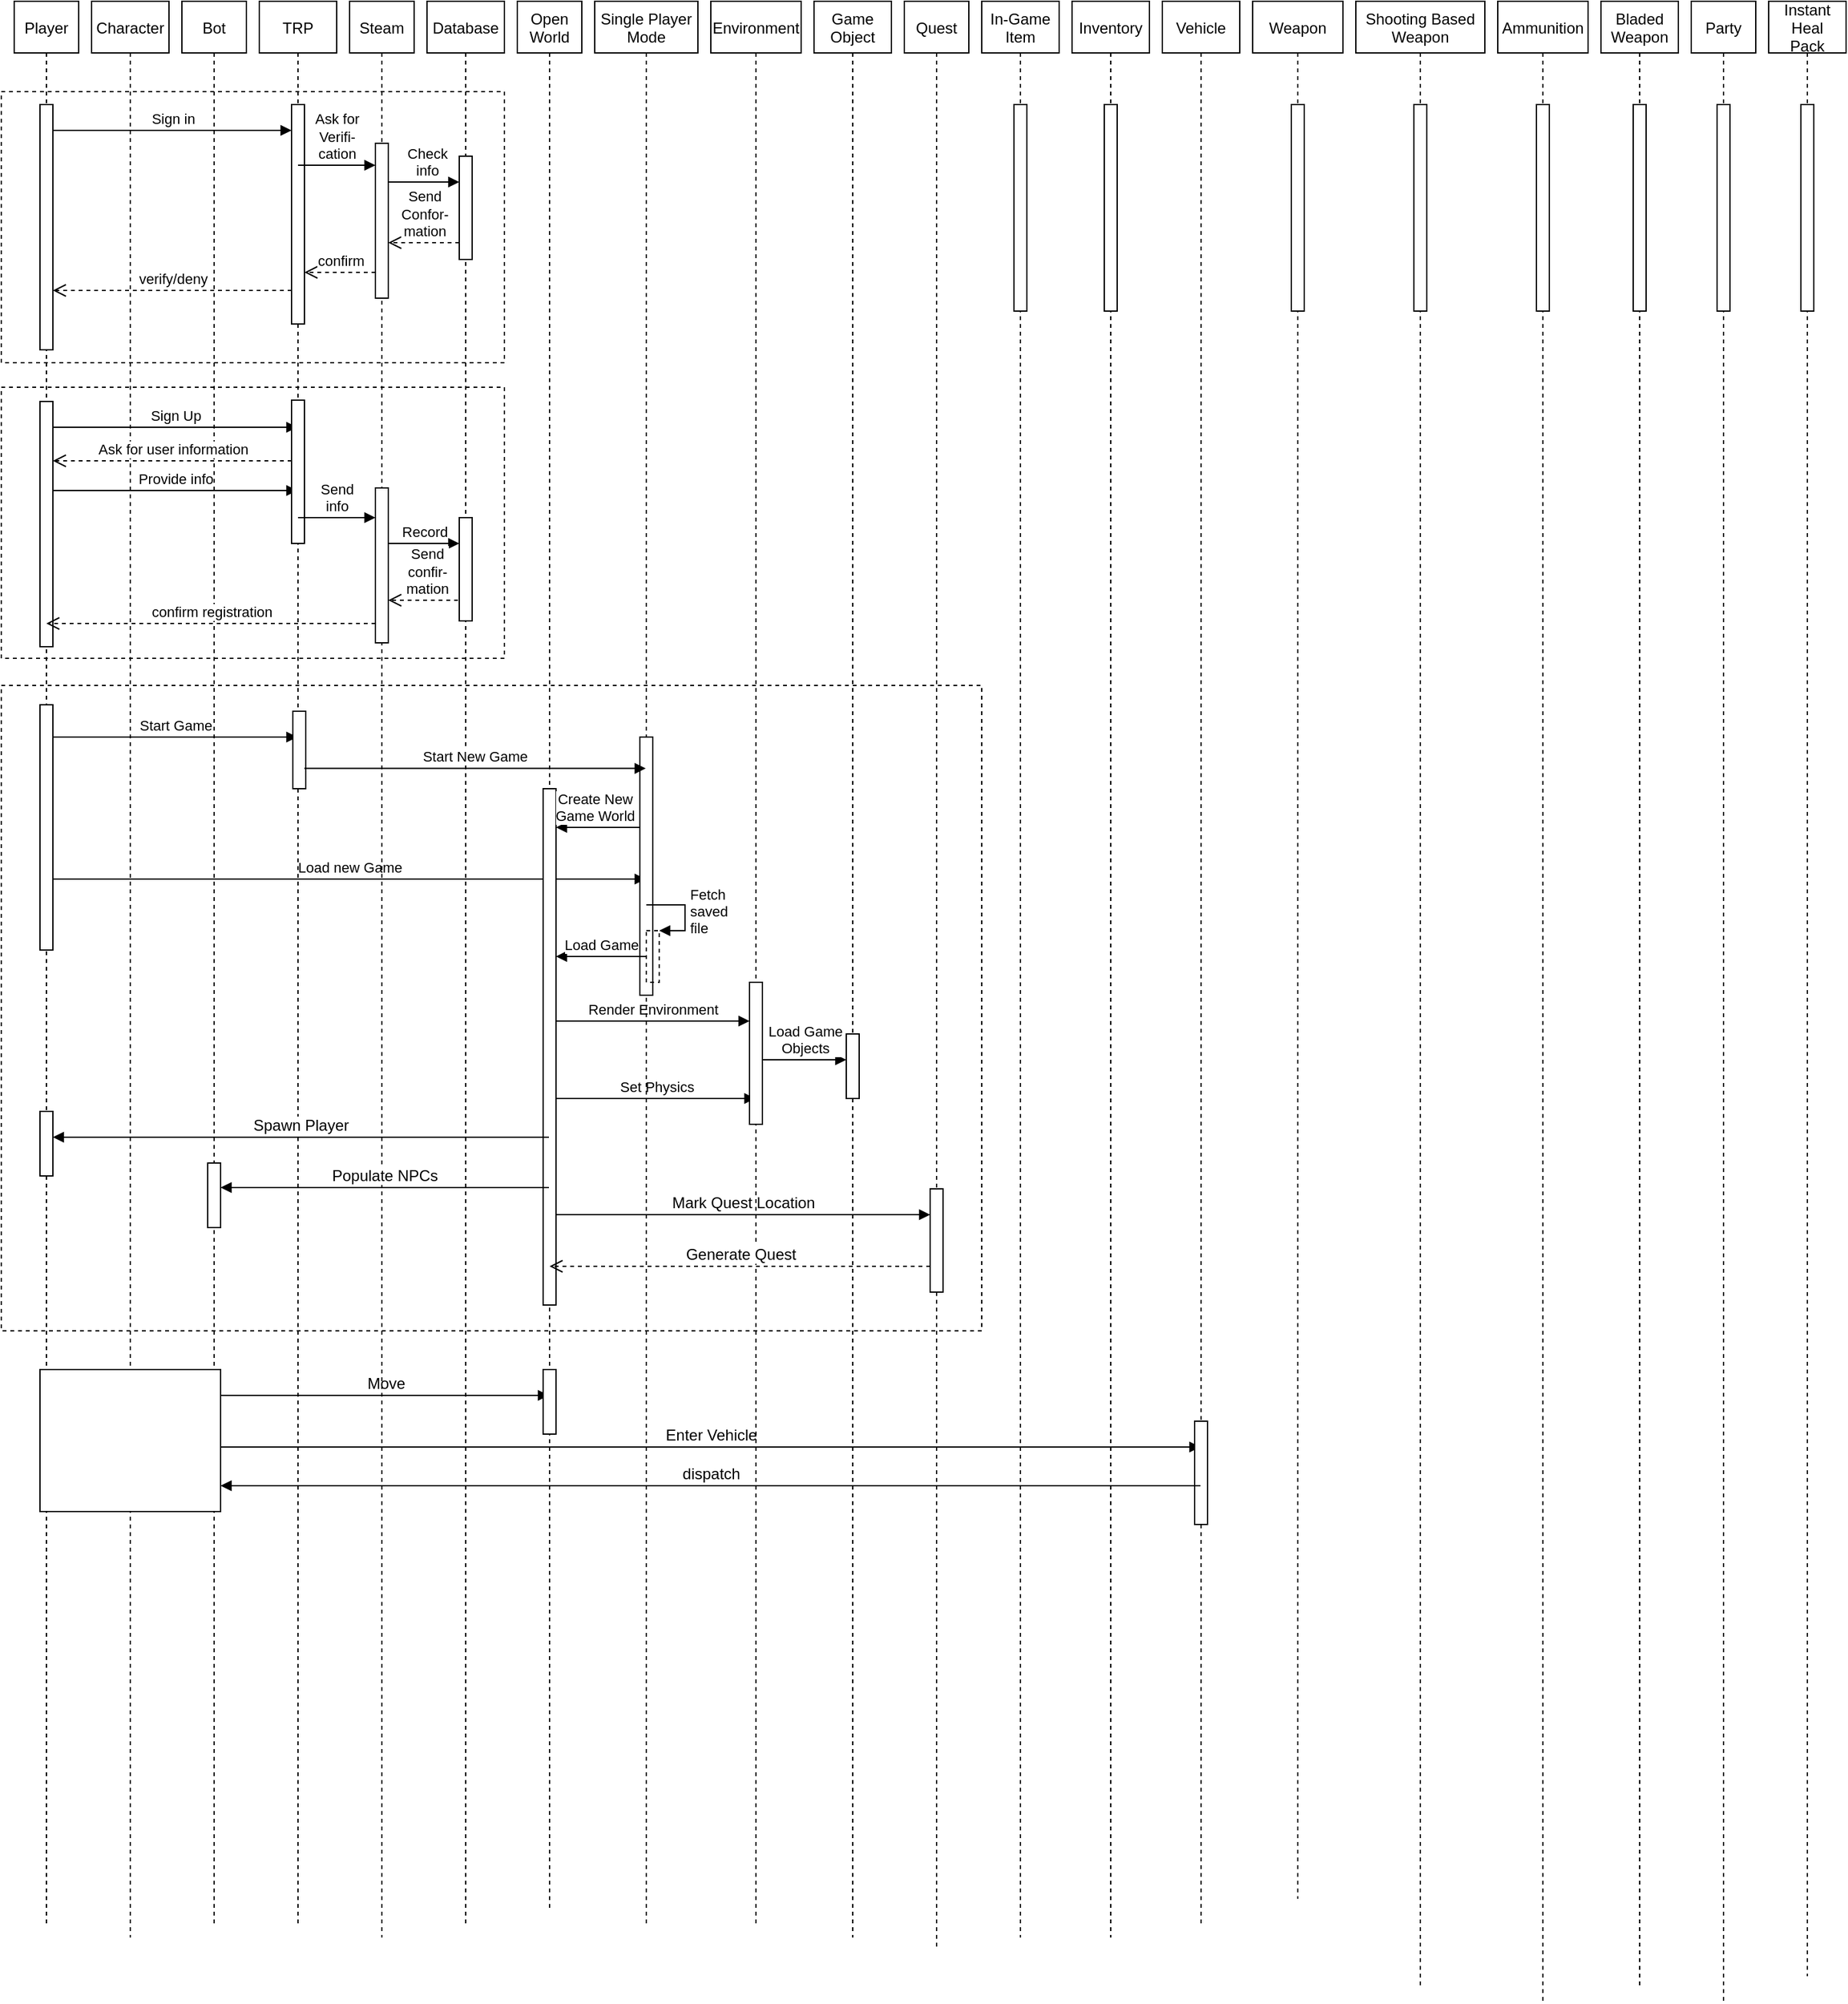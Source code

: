 <mxfile version="17.0.0" type="github">
  <diagram id="kgpKYQtTHZ0yAKxKKP6v" name="Page-1">
    <mxGraphModel dx="432" dy="472" grid="1" gridSize="10" guides="0" tooltips="1" connect="0" arrows="0" fold="1" page="1" pageScale="1" pageWidth="850" pageHeight="1100" math="0" shadow="0">
      <root>
        <mxCell id="0" />
        <mxCell id="1" parent="0" />
        <mxCell id="_rLH7s73-tPlKPjFJsqt-96" value="" style="rounded=0;whiteSpace=wrap;html=1;dashed=1;fontSize=12;fillColor=none;" vertex="1" parent="1">
          <mxGeometry x="110" y="610" width="760" height="500" as="geometry" />
        </mxCell>
        <mxCell id="_rLH7s73-tPlKPjFJsqt-76" value="" style="rounded=0;whiteSpace=wrap;html=1;fillColor=none;dashed=1;" vertex="1" parent="1">
          <mxGeometry x="110" y="379" width="390" height="210" as="geometry" />
        </mxCell>
        <mxCell id="_rLH7s73-tPlKPjFJsqt-64" value="" style="rounded=0;whiteSpace=wrap;html=1;fillColor=none;dashed=1;" vertex="1" parent="1">
          <mxGeometry x="110" y="150" width="390" height="210" as="geometry" />
        </mxCell>
        <mxCell id="3nuBFxr9cyL0pnOWT2aG-1" value="Player" style="shape=umlLifeline;perimeter=lifelinePerimeter;container=1;collapsible=0;recursiveResize=0;rounded=0;shadow=0;strokeWidth=1;" parent="1" vertex="1">
          <mxGeometry x="120" y="80" width="50" height="1490" as="geometry" />
        </mxCell>
        <mxCell id="3nuBFxr9cyL0pnOWT2aG-2" value="" style="points=[];perimeter=orthogonalPerimeter;rounded=0;shadow=0;strokeWidth=1;" parent="3nuBFxr9cyL0pnOWT2aG-1" vertex="1">
          <mxGeometry x="20" y="80" width="10" height="190" as="geometry" />
        </mxCell>
        <mxCell id="_rLH7s73-tPlKPjFJsqt-55" value="Sign in" style="html=1;verticalAlign=bottom;endArrow=block;rounded=0;" edge="1" parent="3nuBFxr9cyL0pnOWT2aG-1" target="_rLH7s73-tPlKPjFJsqt-50">
          <mxGeometry width="80" relative="1" as="geometry">
            <mxPoint x="30" y="100" as="sourcePoint" />
            <mxPoint x="110" y="100" as="targetPoint" />
          </mxGeometry>
        </mxCell>
        <mxCell id="_rLH7s73-tPlKPjFJsqt-65" value="" style="points=[];perimeter=orthogonalPerimeter;rounded=0;shadow=0;strokeWidth=1;" vertex="1" parent="3nuBFxr9cyL0pnOWT2aG-1">
          <mxGeometry x="20" y="310" width="10" height="190" as="geometry" />
        </mxCell>
        <mxCell id="_rLH7s73-tPlKPjFJsqt-67" value="Sign Up" style="html=1;verticalAlign=bottom;endArrow=block;rounded=0;" edge="1" parent="3nuBFxr9cyL0pnOWT2aG-1" target="_rLH7s73-tPlKPjFJsqt-3">
          <mxGeometry width="80" relative="1" as="geometry">
            <mxPoint x="30" y="330" as="sourcePoint" />
            <mxPoint x="220" y="330" as="targetPoint" />
          </mxGeometry>
        </mxCell>
        <mxCell id="_rLH7s73-tPlKPjFJsqt-69" value="Provide info" style="html=1;verticalAlign=bottom;endArrow=block;rounded=0;" edge="1" parent="3nuBFxr9cyL0pnOWT2aG-1">
          <mxGeometry width="80" relative="1" as="geometry">
            <mxPoint x="30" y="379" as="sourcePoint" />
            <mxPoint x="219.5" y="379" as="targetPoint" />
          </mxGeometry>
        </mxCell>
        <mxCell id="_rLH7s73-tPlKPjFJsqt-77" value="" style="points=[];perimeter=orthogonalPerimeter;rounded=0;shadow=0;strokeWidth=1;" vertex="1" parent="3nuBFxr9cyL0pnOWT2aG-1">
          <mxGeometry x="20" y="545" width="10" height="190" as="geometry" />
        </mxCell>
        <mxCell id="_rLH7s73-tPlKPjFJsqt-79" value="Start Game" style="html=1;verticalAlign=bottom;endArrow=block;rounded=0;" edge="1" parent="3nuBFxr9cyL0pnOWT2aG-1" target="_rLH7s73-tPlKPjFJsqt-3">
          <mxGeometry width="80" relative="1" as="geometry">
            <mxPoint x="30" y="570" as="sourcePoint" />
            <mxPoint x="110" y="570" as="targetPoint" />
          </mxGeometry>
        </mxCell>
        <mxCell id="_rLH7s73-tPlKPjFJsqt-82" value="Load new Game" style="html=1;verticalAlign=bottom;endArrow=block;rounded=0;" edge="1" parent="3nuBFxr9cyL0pnOWT2aG-1" target="_rLH7s73-tPlKPjFJsqt-11">
          <mxGeometry width="80" relative="1" as="geometry">
            <mxPoint x="30" y="680" as="sourcePoint" />
            <mxPoint x="110" y="680" as="targetPoint" />
          </mxGeometry>
        </mxCell>
        <mxCell id="3nuBFxr9cyL0pnOWT2aG-5" value="Character" style="shape=umlLifeline;perimeter=lifelinePerimeter;container=1;collapsible=0;recursiveResize=0;rounded=0;shadow=0;strokeWidth=1;" parent="1" vertex="1">
          <mxGeometry x="180" y="80" width="60" height="1500" as="geometry" />
        </mxCell>
        <mxCell id="_rLH7s73-tPlKPjFJsqt-1" value="Bot" style="shape=umlLifeline;perimeter=lifelinePerimeter;container=1;collapsible=0;recursiveResize=0;rounded=0;shadow=0;strokeWidth=1;" vertex="1" parent="1">
          <mxGeometry x="250" y="80" width="50" height="1490" as="geometry" />
        </mxCell>
        <mxCell id="_rLH7s73-tPlKPjFJsqt-91" value="" style="points=[];perimeter=orthogonalPerimeter;rounded=0;shadow=0;strokeWidth=1;" vertex="1" parent="_rLH7s73-tPlKPjFJsqt-1">
          <mxGeometry x="20" y="900" width="10" height="50" as="geometry" />
        </mxCell>
        <mxCell id="_rLH7s73-tPlKPjFJsqt-99" value="Move" style="html=1;verticalAlign=bottom;endArrow=block;rounded=0;labelBackgroundColor=#FFFFFF;fontSize=12;" edge="1" parent="_rLH7s73-tPlKPjFJsqt-1" target="_rLH7s73-tPlKPjFJsqt-9">
          <mxGeometry width="80" relative="1" as="geometry">
            <mxPoint x="30" y="1080" as="sourcePoint" />
            <mxPoint x="110" y="1080" as="targetPoint" />
          </mxGeometry>
        </mxCell>
        <mxCell id="_rLH7s73-tPlKPjFJsqt-100" value="Enter Vehicle" style="html=1;verticalAlign=bottom;endArrow=block;rounded=0;labelBackgroundColor=#FFFFFF;fontSize=12;" edge="1" parent="_rLH7s73-tPlKPjFJsqt-1" target="_rLH7s73-tPlKPjFJsqt-25">
          <mxGeometry width="80" relative="1" as="geometry">
            <mxPoint x="30" y="1120" as="sourcePoint" />
            <mxPoint x="110" y="1120" as="targetPoint" />
          </mxGeometry>
        </mxCell>
        <mxCell id="_rLH7s73-tPlKPjFJsqt-3" value="TRP" style="shape=umlLifeline;perimeter=lifelinePerimeter;container=1;collapsible=0;recursiveResize=0;rounded=0;shadow=0;strokeWidth=1;" vertex="1" parent="1">
          <mxGeometry x="310" y="80" width="60" height="1490" as="geometry" />
        </mxCell>
        <mxCell id="_rLH7s73-tPlKPjFJsqt-50" value="" style="points=[];perimeter=orthogonalPerimeter;rounded=0;shadow=0;strokeWidth=1;" vertex="1" parent="_rLH7s73-tPlKPjFJsqt-3">
          <mxGeometry x="25" y="80" width="10" height="170" as="geometry" />
        </mxCell>
        <mxCell id="_rLH7s73-tPlKPjFJsqt-56" value="&lt;div&gt;Ask for &lt;br&gt;&lt;/div&gt;&lt;div&gt;Verifi-&lt;/div&gt;&lt;div&gt;cation&lt;br&gt;&lt;/div&gt;" style="html=1;verticalAlign=bottom;endArrow=block;rounded=0;" edge="1" parent="_rLH7s73-tPlKPjFJsqt-3" target="_rLH7s73-tPlKPjFJsqt-51">
          <mxGeometry width="80" relative="1" as="geometry">
            <mxPoint x="30" y="127" as="sourcePoint" />
            <mxPoint x="94.5" y="127" as="targetPoint" />
          </mxGeometry>
        </mxCell>
        <mxCell id="_rLH7s73-tPlKPjFJsqt-61" value="confirm" style="html=1;verticalAlign=bottom;endArrow=open;dashed=1;endSize=8;rounded=0;" edge="1" parent="_rLH7s73-tPlKPjFJsqt-3" target="_rLH7s73-tPlKPjFJsqt-50">
          <mxGeometry relative="1" as="geometry">
            <mxPoint x="90" y="210" as="sourcePoint" />
            <mxPoint x="40" y="210" as="targetPoint" />
          </mxGeometry>
        </mxCell>
        <mxCell id="_rLH7s73-tPlKPjFJsqt-66" value="" style="points=[];perimeter=orthogonalPerimeter;rounded=0;shadow=0;strokeWidth=1;" vertex="1" parent="_rLH7s73-tPlKPjFJsqt-3">
          <mxGeometry x="25" y="309" width="10" height="111" as="geometry" />
        </mxCell>
        <mxCell id="_rLH7s73-tPlKPjFJsqt-71" value="&lt;div&gt;Send&lt;/div&gt;&lt;div&gt;info&lt;/div&gt;" style="html=1;verticalAlign=bottom;endArrow=block;rounded=0;" edge="1" parent="_rLH7s73-tPlKPjFJsqt-3" target="_rLH7s73-tPlKPjFJsqt-70">
          <mxGeometry width="80" relative="1" as="geometry">
            <mxPoint x="30" y="400" as="sourcePoint" />
            <mxPoint x="110" y="400" as="targetPoint" />
          </mxGeometry>
        </mxCell>
        <mxCell id="_rLH7s73-tPlKPjFJsqt-75" value="confirm registration" style="html=1;verticalAlign=bottom;endArrow=open;dashed=1;endSize=8;rounded=0;" edge="1" parent="_rLH7s73-tPlKPjFJsqt-3">
          <mxGeometry relative="1" as="geometry">
            <mxPoint x="90" y="482" as="sourcePoint" />
            <mxPoint x="-165.071" y="482" as="targetPoint" />
          </mxGeometry>
        </mxCell>
        <mxCell id="_rLH7s73-tPlKPjFJsqt-78" value="" style="points=[];perimeter=orthogonalPerimeter;rounded=0;shadow=0;strokeWidth=1;" vertex="1" parent="_rLH7s73-tPlKPjFJsqt-3">
          <mxGeometry x="26" y="550" width="10" height="60" as="geometry" />
        </mxCell>
        <mxCell id="_rLH7s73-tPlKPjFJsqt-5" value="Steam" style="shape=umlLifeline;perimeter=lifelinePerimeter;container=1;collapsible=0;recursiveResize=0;rounded=0;shadow=0;strokeWidth=1;" vertex="1" parent="1">
          <mxGeometry x="380" y="80" width="50" height="1500" as="geometry" />
        </mxCell>
        <mxCell id="_rLH7s73-tPlKPjFJsqt-51" value="" style="points=[];perimeter=orthogonalPerimeter;rounded=0;shadow=0;strokeWidth=1;" vertex="1" parent="_rLH7s73-tPlKPjFJsqt-5">
          <mxGeometry x="20" y="110" width="10" height="120" as="geometry" />
        </mxCell>
        <mxCell id="_rLH7s73-tPlKPjFJsqt-58" value="&lt;div&gt;Check &lt;br&gt;&lt;/div&gt;&lt;div&gt;info&lt;/div&gt;" style="html=1;verticalAlign=bottom;endArrow=block;rounded=0;" edge="1" parent="_rLH7s73-tPlKPjFJsqt-5">
          <mxGeometry x="0.091" width="80" relative="1" as="geometry">
            <mxPoint x="30" y="140" as="sourcePoint" />
            <mxPoint x="85" y="140" as="targetPoint" />
            <mxPoint as="offset" />
          </mxGeometry>
        </mxCell>
        <mxCell id="_rLH7s73-tPlKPjFJsqt-60" value="&lt;div&gt;Send&lt;/div&gt;&lt;div&gt;Confor-&lt;/div&gt;&lt;div&gt;mation&lt;/div&gt;" style="html=1;verticalAlign=bottom;endArrow=open;dashed=1;endSize=8;rounded=0;" edge="1" parent="_rLH7s73-tPlKPjFJsqt-5">
          <mxGeometry relative="1" as="geometry">
            <mxPoint x="85" y="187" as="sourcePoint" />
            <mxPoint x="30" y="187" as="targetPoint" />
          </mxGeometry>
        </mxCell>
        <mxCell id="_rLH7s73-tPlKPjFJsqt-70" value="" style="points=[];perimeter=orthogonalPerimeter;rounded=0;shadow=0;strokeWidth=1;" vertex="1" parent="_rLH7s73-tPlKPjFJsqt-5">
          <mxGeometry x="20" y="377" width="10" height="120" as="geometry" />
        </mxCell>
        <mxCell id="_rLH7s73-tPlKPjFJsqt-73" value="Record" style="html=1;verticalAlign=bottom;endArrow=block;rounded=0;" edge="1" parent="_rLH7s73-tPlKPjFJsqt-5" target="_rLH7s73-tPlKPjFJsqt-72">
          <mxGeometry width="80" relative="1" as="geometry">
            <mxPoint x="30" y="420" as="sourcePoint" />
            <mxPoint x="110" y="420" as="targetPoint" />
          </mxGeometry>
        </mxCell>
        <mxCell id="_rLH7s73-tPlKPjFJsqt-74" value="&lt;div&gt;Send &lt;br&gt;&lt;/div&gt;&lt;div&gt;confir-&lt;/div&gt;&lt;div&gt;mation&lt;/div&gt;" style="html=1;verticalAlign=bottom;endArrow=open;dashed=1;endSize=8;rounded=0;" edge="1" parent="_rLH7s73-tPlKPjFJsqt-5">
          <mxGeometry relative="1" as="geometry">
            <mxPoint x="90" y="464" as="sourcePoint" />
            <mxPoint x="30" y="464" as="targetPoint" />
          </mxGeometry>
        </mxCell>
        <mxCell id="_rLH7s73-tPlKPjFJsqt-7" value="Database" style="shape=umlLifeline;perimeter=lifelinePerimeter;container=1;collapsible=0;recursiveResize=0;rounded=0;shadow=0;strokeWidth=1;" vertex="1" parent="1">
          <mxGeometry x="440" y="80" width="60" height="1490" as="geometry" />
        </mxCell>
        <mxCell id="_rLH7s73-tPlKPjFJsqt-52" value="" style="points=[];perimeter=orthogonalPerimeter;rounded=0;shadow=0;strokeWidth=1;" vertex="1" parent="_rLH7s73-tPlKPjFJsqt-7">
          <mxGeometry x="25" y="120" width="10" height="80" as="geometry" />
        </mxCell>
        <mxCell id="_rLH7s73-tPlKPjFJsqt-72" value="" style="points=[];perimeter=orthogonalPerimeter;rounded=0;shadow=0;strokeWidth=1;" vertex="1" parent="_rLH7s73-tPlKPjFJsqt-7">
          <mxGeometry x="25" y="400" width="10" height="80" as="geometry" />
        </mxCell>
        <mxCell id="_rLH7s73-tPlKPjFJsqt-9" value="Open&#xa;World" style="shape=umlLifeline;perimeter=lifelinePerimeter;container=1;collapsible=0;recursiveResize=0;rounded=0;shadow=0;strokeWidth=1;" vertex="1" parent="1">
          <mxGeometry x="510" y="80" width="50" height="1480" as="geometry" />
        </mxCell>
        <mxCell id="_rLH7s73-tPlKPjFJsqt-10" value="" style="points=[];perimeter=orthogonalPerimeter;rounded=0;shadow=0;strokeWidth=1;" vertex="1" parent="_rLH7s73-tPlKPjFJsqt-9">
          <mxGeometry x="20" y="610" width="10" height="400" as="geometry" />
        </mxCell>
        <mxCell id="_rLH7s73-tPlKPjFJsqt-86" value="&lt;span style=&quot;background-color: rgb(255 , 255 , 255)&quot;&gt;Render Environment&lt;/span&gt;" style="html=1;verticalAlign=bottom;endArrow=block;rounded=0;" edge="1" parent="_rLH7s73-tPlKPjFJsqt-9" target="_rLH7s73-tPlKPjFJsqt-14">
          <mxGeometry width="80" relative="1" as="geometry">
            <mxPoint x="30" y="790" as="sourcePoint" />
            <mxPoint x="170" y="790" as="targetPoint" />
          </mxGeometry>
        </mxCell>
        <mxCell id="_rLH7s73-tPlKPjFJsqt-88" value="Set Physics" style="html=1;verticalAlign=bottom;endArrow=block;rounded=0;labelBackgroundColor=#FFFFFF;" edge="1" parent="_rLH7s73-tPlKPjFJsqt-9" target="_rLH7s73-tPlKPjFJsqt-13">
          <mxGeometry width="80" relative="1" as="geometry">
            <mxPoint x="30" y="850" as="sourcePoint" />
            <mxPoint x="110" y="850" as="targetPoint" />
          </mxGeometry>
        </mxCell>
        <mxCell id="_rLH7s73-tPlKPjFJsqt-93" value="Mark Quest Location" style="html=1;verticalAlign=bottom;endArrow=block;rounded=0;labelBackgroundColor=#FFFFFF;fontSize=12;" edge="1" parent="_rLH7s73-tPlKPjFJsqt-9" target="_rLH7s73-tPlKPjFJsqt-18">
          <mxGeometry width="80" relative="1" as="geometry">
            <mxPoint x="30" y="940" as="sourcePoint" />
            <mxPoint x="110" y="940" as="targetPoint" />
          </mxGeometry>
        </mxCell>
        <mxCell id="_rLH7s73-tPlKPjFJsqt-98" value="" style="points=[];perimeter=orthogonalPerimeter;rounded=0;shadow=0;strokeWidth=1;" vertex="1" parent="_rLH7s73-tPlKPjFJsqt-9">
          <mxGeometry x="20" y="1060" width="10" height="50" as="geometry" />
        </mxCell>
        <mxCell id="_rLH7s73-tPlKPjFJsqt-11" value="Single Player&#xa;Mode" style="shape=umlLifeline;perimeter=lifelinePerimeter;container=1;collapsible=0;recursiveResize=0;rounded=0;shadow=0;strokeWidth=1;" vertex="1" parent="1">
          <mxGeometry x="570" y="80" width="80" height="1490" as="geometry" />
        </mxCell>
        <mxCell id="_rLH7s73-tPlKPjFJsqt-12" value="" style="points=[];perimeter=orthogonalPerimeter;rounded=0;shadow=0;strokeWidth=1;" vertex="1" parent="_rLH7s73-tPlKPjFJsqt-11">
          <mxGeometry x="35" y="570" width="10" height="200" as="geometry" />
        </mxCell>
        <mxCell id="_rLH7s73-tPlKPjFJsqt-81" value="&lt;div&gt;Create New&lt;/div&gt;&lt;div&gt;Game World&lt;br&gt;&lt;/div&gt;" style="html=1;verticalAlign=bottom;endArrow=block;rounded=0;" edge="1" parent="_rLH7s73-tPlKPjFJsqt-11" source="_rLH7s73-tPlKPjFJsqt-12">
          <mxGeometry x="0.077" width="80" relative="1" as="geometry">
            <mxPoint x="50" y="640" as="sourcePoint" />
            <mxPoint x="-30" y="640" as="targetPoint" />
            <mxPoint as="offset" />
          </mxGeometry>
        </mxCell>
        <mxCell id="_rLH7s73-tPlKPjFJsqt-83" value="" style="html=1;points=[];perimeter=orthogonalPerimeter;dashed=1;fillColor=none;" vertex="1" parent="_rLH7s73-tPlKPjFJsqt-11">
          <mxGeometry x="40" y="720" width="10" height="40" as="geometry" />
        </mxCell>
        <mxCell id="_rLH7s73-tPlKPjFJsqt-84" value="&lt;div&gt;Fetch &lt;br&gt;&lt;/div&gt;&lt;div&gt;saved &lt;br&gt;&lt;/div&gt;&lt;div&gt;file&lt;/div&gt;" style="edgeStyle=orthogonalEdgeStyle;html=1;align=left;spacingLeft=2;endArrow=block;rounded=0;entryX=1;entryY=0;" edge="1" target="_rLH7s73-tPlKPjFJsqt-83" parent="_rLH7s73-tPlKPjFJsqt-11">
          <mxGeometry relative="1" as="geometry">
            <mxPoint x="40" y="700" as="sourcePoint" />
            <Array as="points">
              <mxPoint x="70" y="700" />
            </Array>
          </mxGeometry>
        </mxCell>
        <mxCell id="_rLH7s73-tPlKPjFJsqt-85" value="Load Game" style="html=1;verticalAlign=bottom;endArrow=block;rounded=0;entryX=0;entryY=0.499;entryDx=0;entryDy=0;entryPerimeter=0;exitX=0;exitY=0.499;exitDx=0;exitDy=0;exitPerimeter=0;" edge="1" parent="_rLH7s73-tPlKPjFJsqt-11" source="_rLH7s73-tPlKPjFJsqt-83">
          <mxGeometry width="80" relative="1" as="geometry">
            <mxPoint x="30" y="740" as="sourcePoint" />
            <mxPoint x="-30" y="740" as="targetPoint" />
          </mxGeometry>
        </mxCell>
        <mxCell id="_rLH7s73-tPlKPjFJsqt-13" value="Environment" style="shape=umlLifeline;perimeter=lifelinePerimeter;container=1;collapsible=0;recursiveResize=0;rounded=0;shadow=0;strokeWidth=1;" vertex="1" parent="1">
          <mxGeometry x="660" y="80" width="70" height="1490" as="geometry" />
        </mxCell>
        <mxCell id="_rLH7s73-tPlKPjFJsqt-14" value="" style="points=[];perimeter=orthogonalPerimeter;rounded=0;shadow=0;strokeWidth=1;" vertex="1" parent="_rLH7s73-tPlKPjFJsqt-13">
          <mxGeometry x="30" y="760" width="10" height="110" as="geometry" />
        </mxCell>
        <mxCell id="_rLH7s73-tPlKPjFJsqt-87" value="&lt;div&gt;Load Game&lt;/div&gt;&lt;div&gt;Objects&lt;br&gt;&lt;/div&gt;" style="html=1;verticalAlign=bottom;endArrow=block;rounded=0;labelBackgroundColor=#FFFFFF;" edge="1" parent="_rLH7s73-tPlKPjFJsqt-13" target="_rLH7s73-tPlKPjFJsqt-16">
          <mxGeometry width="80" relative="1" as="geometry">
            <mxPoint x="40" y="820" as="sourcePoint" />
            <mxPoint x="120" y="820" as="targetPoint" />
          </mxGeometry>
        </mxCell>
        <mxCell id="_rLH7s73-tPlKPjFJsqt-15" value="Game&#xa;Object" style="shape=umlLifeline;perimeter=lifelinePerimeter;container=1;collapsible=0;recursiveResize=0;rounded=0;shadow=0;strokeWidth=1;" vertex="1" parent="1">
          <mxGeometry x="740" y="80" width="60" height="1500" as="geometry" />
        </mxCell>
        <mxCell id="_rLH7s73-tPlKPjFJsqt-16" value="" style="points=[];perimeter=orthogonalPerimeter;rounded=0;shadow=0;strokeWidth=1;" vertex="1" parent="_rLH7s73-tPlKPjFJsqt-15">
          <mxGeometry x="25" y="800" width="10" height="50" as="geometry" />
        </mxCell>
        <mxCell id="_rLH7s73-tPlKPjFJsqt-17" value="Quest" style="shape=umlLifeline;perimeter=lifelinePerimeter;container=1;collapsible=0;recursiveResize=0;rounded=0;shadow=0;strokeWidth=1;" vertex="1" parent="1">
          <mxGeometry x="810" y="80" width="50" height="1510" as="geometry" />
        </mxCell>
        <mxCell id="_rLH7s73-tPlKPjFJsqt-19" value="In-Game&#xa;Item" style="shape=umlLifeline;perimeter=lifelinePerimeter;container=1;collapsible=0;recursiveResize=0;rounded=0;shadow=0;strokeWidth=1;" vertex="1" parent="1">
          <mxGeometry x="870" y="80" width="60" height="1500" as="geometry" />
        </mxCell>
        <mxCell id="_rLH7s73-tPlKPjFJsqt-20" value="" style="points=[];perimeter=orthogonalPerimeter;rounded=0;shadow=0;strokeWidth=1;" vertex="1" parent="_rLH7s73-tPlKPjFJsqt-19">
          <mxGeometry x="25" y="80" width="10" height="160" as="geometry" />
        </mxCell>
        <mxCell id="_rLH7s73-tPlKPjFJsqt-21" value="Weapon" style="shape=umlLifeline;perimeter=lifelinePerimeter;container=1;collapsible=0;recursiveResize=0;rounded=0;shadow=0;strokeWidth=1;" vertex="1" parent="1">
          <mxGeometry x="1080" y="80" width="70" height="1470" as="geometry" />
        </mxCell>
        <mxCell id="_rLH7s73-tPlKPjFJsqt-22" value="" style="points=[];perimeter=orthogonalPerimeter;rounded=0;shadow=0;strokeWidth=1;" vertex="1" parent="_rLH7s73-tPlKPjFJsqt-21">
          <mxGeometry x="30" y="80" width="10" height="160" as="geometry" />
        </mxCell>
        <mxCell id="_rLH7s73-tPlKPjFJsqt-23" value="Inventory" style="shape=umlLifeline;perimeter=lifelinePerimeter;container=1;collapsible=0;recursiveResize=0;rounded=0;shadow=0;strokeWidth=1;" vertex="1" parent="1">
          <mxGeometry x="940" y="80" width="60" height="1500" as="geometry" />
        </mxCell>
        <mxCell id="_rLH7s73-tPlKPjFJsqt-24" value="" style="points=[];perimeter=orthogonalPerimeter;rounded=0;shadow=0;strokeWidth=1;" vertex="1" parent="_rLH7s73-tPlKPjFJsqt-23">
          <mxGeometry x="25" y="80" width="10" height="160" as="geometry" />
        </mxCell>
        <mxCell id="_rLH7s73-tPlKPjFJsqt-25" value="Vehicle" style="shape=umlLifeline;perimeter=lifelinePerimeter;container=1;collapsible=0;recursiveResize=0;rounded=0;shadow=0;strokeWidth=1;" vertex="1" parent="1">
          <mxGeometry x="1010" y="80" width="60" height="1490" as="geometry" />
        </mxCell>
        <mxCell id="_rLH7s73-tPlKPjFJsqt-26" value="" style="points=[];perimeter=orthogonalPerimeter;rounded=0;shadow=0;strokeWidth=1;" vertex="1" parent="_rLH7s73-tPlKPjFJsqt-25">
          <mxGeometry x="25" y="1100" width="10" height="80" as="geometry" />
        </mxCell>
        <mxCell id="_rLH7s73-tPlKPjFJsqt-27" value="Shooting Based&#xa;Weapon" style="shape=umlLifeline;perimeter=lifelinePerimeter;container=1;collapsible=0;recursiveResize=0;rounded=0;shadow=0;strokeWidth=1;" vertex="1" parent="1">
          <mxGeometry x="1160" y="80" width="100" height="1540" as="geometry" />
        </mxCell>
        <mxCell id="_rLH7s73-tPlKPjFJsqt-28" value="" style="points=[];perimeter=orthogonalPerimeter;rounded=0;shadow=0;strokeWidth=1;" vertex="1" parent="_rLH7s73-tPlKPjFJsqt-27">
          <mxGeometry x="45" y="80" width="10" height="160" as="geometry" />
        </mxCell>
        <mxCell id="_rLH7s73-tPlKPjFJsqt-29" value="Ammunition" style="shape=umlLifeline;perimeter=lifelinePerimeter;container=1;collapsible=0;recursiveResize=0;rounded=0;shadow=0;strokeWidth=1;" vertex="1" parent="1">
          <mxGeometry x="1270" y="80" width="70" height="1550" as="geometry" />
        </mxCell>
        <mxCell id="_rLH7s73-tPlKPjFJsqt-30" value="" style="points=[];perimeter=orthogonalPerimeter;rounded=0;shadow=0;strokeWidth=1;" vertex="1" parent="_rLH7s73-tPlKPjFJsqt-29">
          <mxGeometry x="30" y="80" width="10" height="160" as="geometry" />
        </mxCell>
        <mxCell id="_rLH7s73-tPlKPjFJsqt-31" value="Bladed&#xa;Weapon" style="shape=umlLifeline;perimeter=lifelinePerimeter;container=1;collapsible=0;recursiveResize=0;rounded=0;shadow=0;strokeWidth=1;" vertex="1" parent="1">
          <mxGeometry x="1350" y="80" width="60" height="1540" as="geometry" />
        </mxCell>
        <mxCell id="_rLH7s73-tPlKPjFJsqt-32" value="" style="points=[];perimeter=orthogonalPerimeter;rounded=0;shadow=0;strokeWidth=1;" vertex="1" parent="_rLH7s73-tPlKPjFJsqt-31">
          <mxGeometry x="25" y="80" width="10" height="160" as="geometry" />
        </mxCell>
        <mxCell id="_rLH7s73-tPlKPjFJsqt-33" value="&#xa;Instant&#xa;Heal&#xa;Pack&#xa;" style="shape=umlLifeline;perimeter=lifelinePerimeter;container=1;collapsible=0;recursiveResize=0;rounded=0;shadow=0;strokeWidth=1;" vertex="1" parent="1">
          <mxGeometry x="1480" y="80" width="60" height="1530" as="geometry" />
        </mxCell>
        <mxCell id="_rLH7s73-tPlKPjFJsqt-34" value="" style="points=[];perimeter=orthogonalPerimeter;rounded=0;shadow=0;strokeWidth=1;" vertex="1" parent="_rLH7s73-tPlKPjFJsqt-33">
          <mxGeometry x="25" y="80" width="10" height="160" as="geometry" />
        </mxCell>
        <mxCell id="_rLH7s73-tPlKPjFJsqt-35" value="Party" style="shape=umlLifeline;perimeter=lifelinePerimeter;container=1;collapsible=0;recursiveResize=0;rounded=0;shadow=0;strokeWidth=1;" vertex="1" parent="1">
          <mxGeometry x="1420" y="80" width="50" height="1550" as="geometry" />
        </mxCell>
        <mxCell id="_rLH7s73-tPlKPjFJsqt-36" value="" style="points=[];perimeter=orthogonalPerimeter;rounded=0;shadow=0;strokeWidth=1;" vertex="1" parent="_rLH7s73-tPlKPjFJsqt-35">
          <mxGeometry x="20" y="80" width="10" height="160" as="geometry" />
        </mxCell>
        <mxCell id="_rLH7s73-tPlKPjFJsqt-62" value="verify/deny" style="html=1;verticalAlign=bottom;endArrow=open;dashed=1;endSize=8;rounded=0;" edge="1" parent="1">
          <mxGeometry relative="1" as="geometry">
            <mxPoint x="335" y="304.0" as="sourcePoint" />
            <mxPoint x="150" y="304.0" as="targetPoint" />
          </mxGeometry>
        </mxCell>
        <mxCell id="_rLH7s73-tPlKPjFJsqt-68" value="Ask for user information" style="html=1;verticalAlign=bottom;endArrow=open;dashed=1;endSize=8;rounded=0;" edge="1" parent="1">
          <mxGeometry relative="1" as="geometry">
            <mxPoint x="335" y="436" as="sourcePoint" />
            <mxPoint x="150" y="436" as="targetPoint" />
          </mxGeometry>
        </mxCell>
        <mxCell id="_rLH7s73-tPlKPjFJsqt-80" value="Start New Game" style="html=1;verticalAlign=bottom;endArrow=block;rounded=0;exitX=0.891;exitY=0.738;exitDx=0;exitDy=0;exitPerimeter=0;" edge="1" parent="1" source="_rLH7s73-tPlKPjFJsqt-78" target="_rLH7s73-tPlKPjFJsqt-11">
          <mxGeometry width="80" relative="1" as="geometry">
            <mxPoint x="350" y="670" as="sourcePoint" />
            <mxPoint x="430" y="670" as="targetPoint" />
          </mxGeometry>
        </mxCell>
        <mxCell id="_rLH7s73-tPlKPjFJsqt-89" value="" style="points=[];perimeter=orthogonalPerimeter;rounded=0;shadow=0;strokeWidth=1;" vertex="1" parent="1">
          <mxGeometry x="140" y="940" width="10" height="50" as="geometry" />
        </mxCell>
        <mxCell id="_rLH7s73-tPlKPjFJsqt-90" value="&lt;font style=&quot;font-size: 12px&quot;&gt;Spawn Player&lt;/font&gt;" style="html=1;verticalAlign=bottom;endArrow=block;rounded=0;labelBackgroundColor=#FFFFFF;" edge="1" parent="1" source="_rLH7s73-tPlKPjFJsqt-9">
          <mxGeometry width="80" relative="1" as="geometry">
            <mxPoint x="230" y="960" as="sourcePoint" />
            <mxPoint x="150" y="960" as="targetPoint" />
          </mxGeometry>
        </mxCell>
        <mxCell id="_rLH7s73-tPlKPjFJsqt-92" value="Populate NPCs" style="html=1;verticalAlign=bottom;endArrow=block;rounded=0;labelBackgroundColor=#FFFFFF;fontSize=12;" edge="1" parent="1">
          <mxGeometry width="80" relative="1" as="geometry">
            <mxPoint x="534.5" y="999" as="sourcePoint" />
            <mxPoint x="280" y="999" as="targetPoint" />
          </mxGeometry>
        </mxCell>
        <mxCell id="_rLH7s73-tPlKPjFJsqt-18" value="" style="points=[];perimeter=orthogonalPerimeter;rounded=0;shadow=0;strokeWidth=1;" vertex="1" parent="1">
          <mxGeometry x="830" y="1000" width="10" height="80" as="geometry" />
        </mxCell>
        <mxCell id="_rLH7s73-tPlKPjFJsqt-94" value="Generate Quest" style="html=1;verticalAlign=bottom;endArrow=open;dashed=1;endSize=8;rounded=0;labelBackgroundColor=#FFFFFF;fontSize=12;" edge="1" parent="1" target="_rLH7s73-tPlKPjFJsqt-9">
          <mxGeometry relative="1" as="geometry">
            <mxPoint x="830" y="1060" as="sourcePoint" />
            <mxPoint x="750" y="1060" as="targetPoint" />
          </mxGeometry>
        </mxCell>
        <mxCell id="_rLH7s73-tPlKPjFJsqt-97" value="" style="points=[];perimeter=orthogonalPerimeter;rounded=0;shadow=0;strokeWidth=1;" vertex="1" parent="1">
          <mxGeometry x="140" y="1140" width="140" height="110" as="geometry" />
        </mxCell>
        <mxCell id="_rLH7s73-tPlKPjFJsqt-101" value="dispatch" style="html=1;verticalAlign=bottom;endArrow=block;rounded=0;labelBackgroundColor=#FFFFFF;fontSize=12;" edge="1" parent="1" source="_rLH7s73-tPlKPjFJsqt-25">
          <mxGeometry width="80" relative="1" as="geometry">
            <mxPoint x="360" y="1230" as="sourcePoint" />
            <mxPoint x="280" y="1230" as="targetPoint" />
          </mxGeometry>
        </mxCell>
      </root>
    </mxGraphModel>
  </diagram>
</mxfile>
